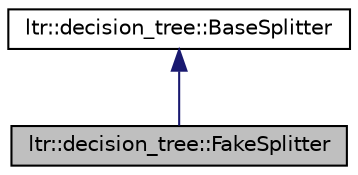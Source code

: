 digraph G
{
  edge [fontname="Helvetica",fontsize="10",labelfontname="Helvetica",labelfontsize="10"];
  node [fontname="Helvetica",fontsize="10",shape=record];
  Node1 [label="ltr::decision_tree::FakeSplitter",height=0.2,width=0.4,color="black", fillcolor="grey75", style="filled" fontcolor="black"];
  Node2 -> Node1 [dir="back",color="midnightblue",fontsize="10",style="solid",fontname="Helvetica"];
  Node2 [label="ltr::decision_tree::BaseSplitter",height=0.2,width=0.4,color="black", fillcolor="white", style="filled",URL="$classltr_1_1decision__tree_1_1_base_splitter.html"];
}
